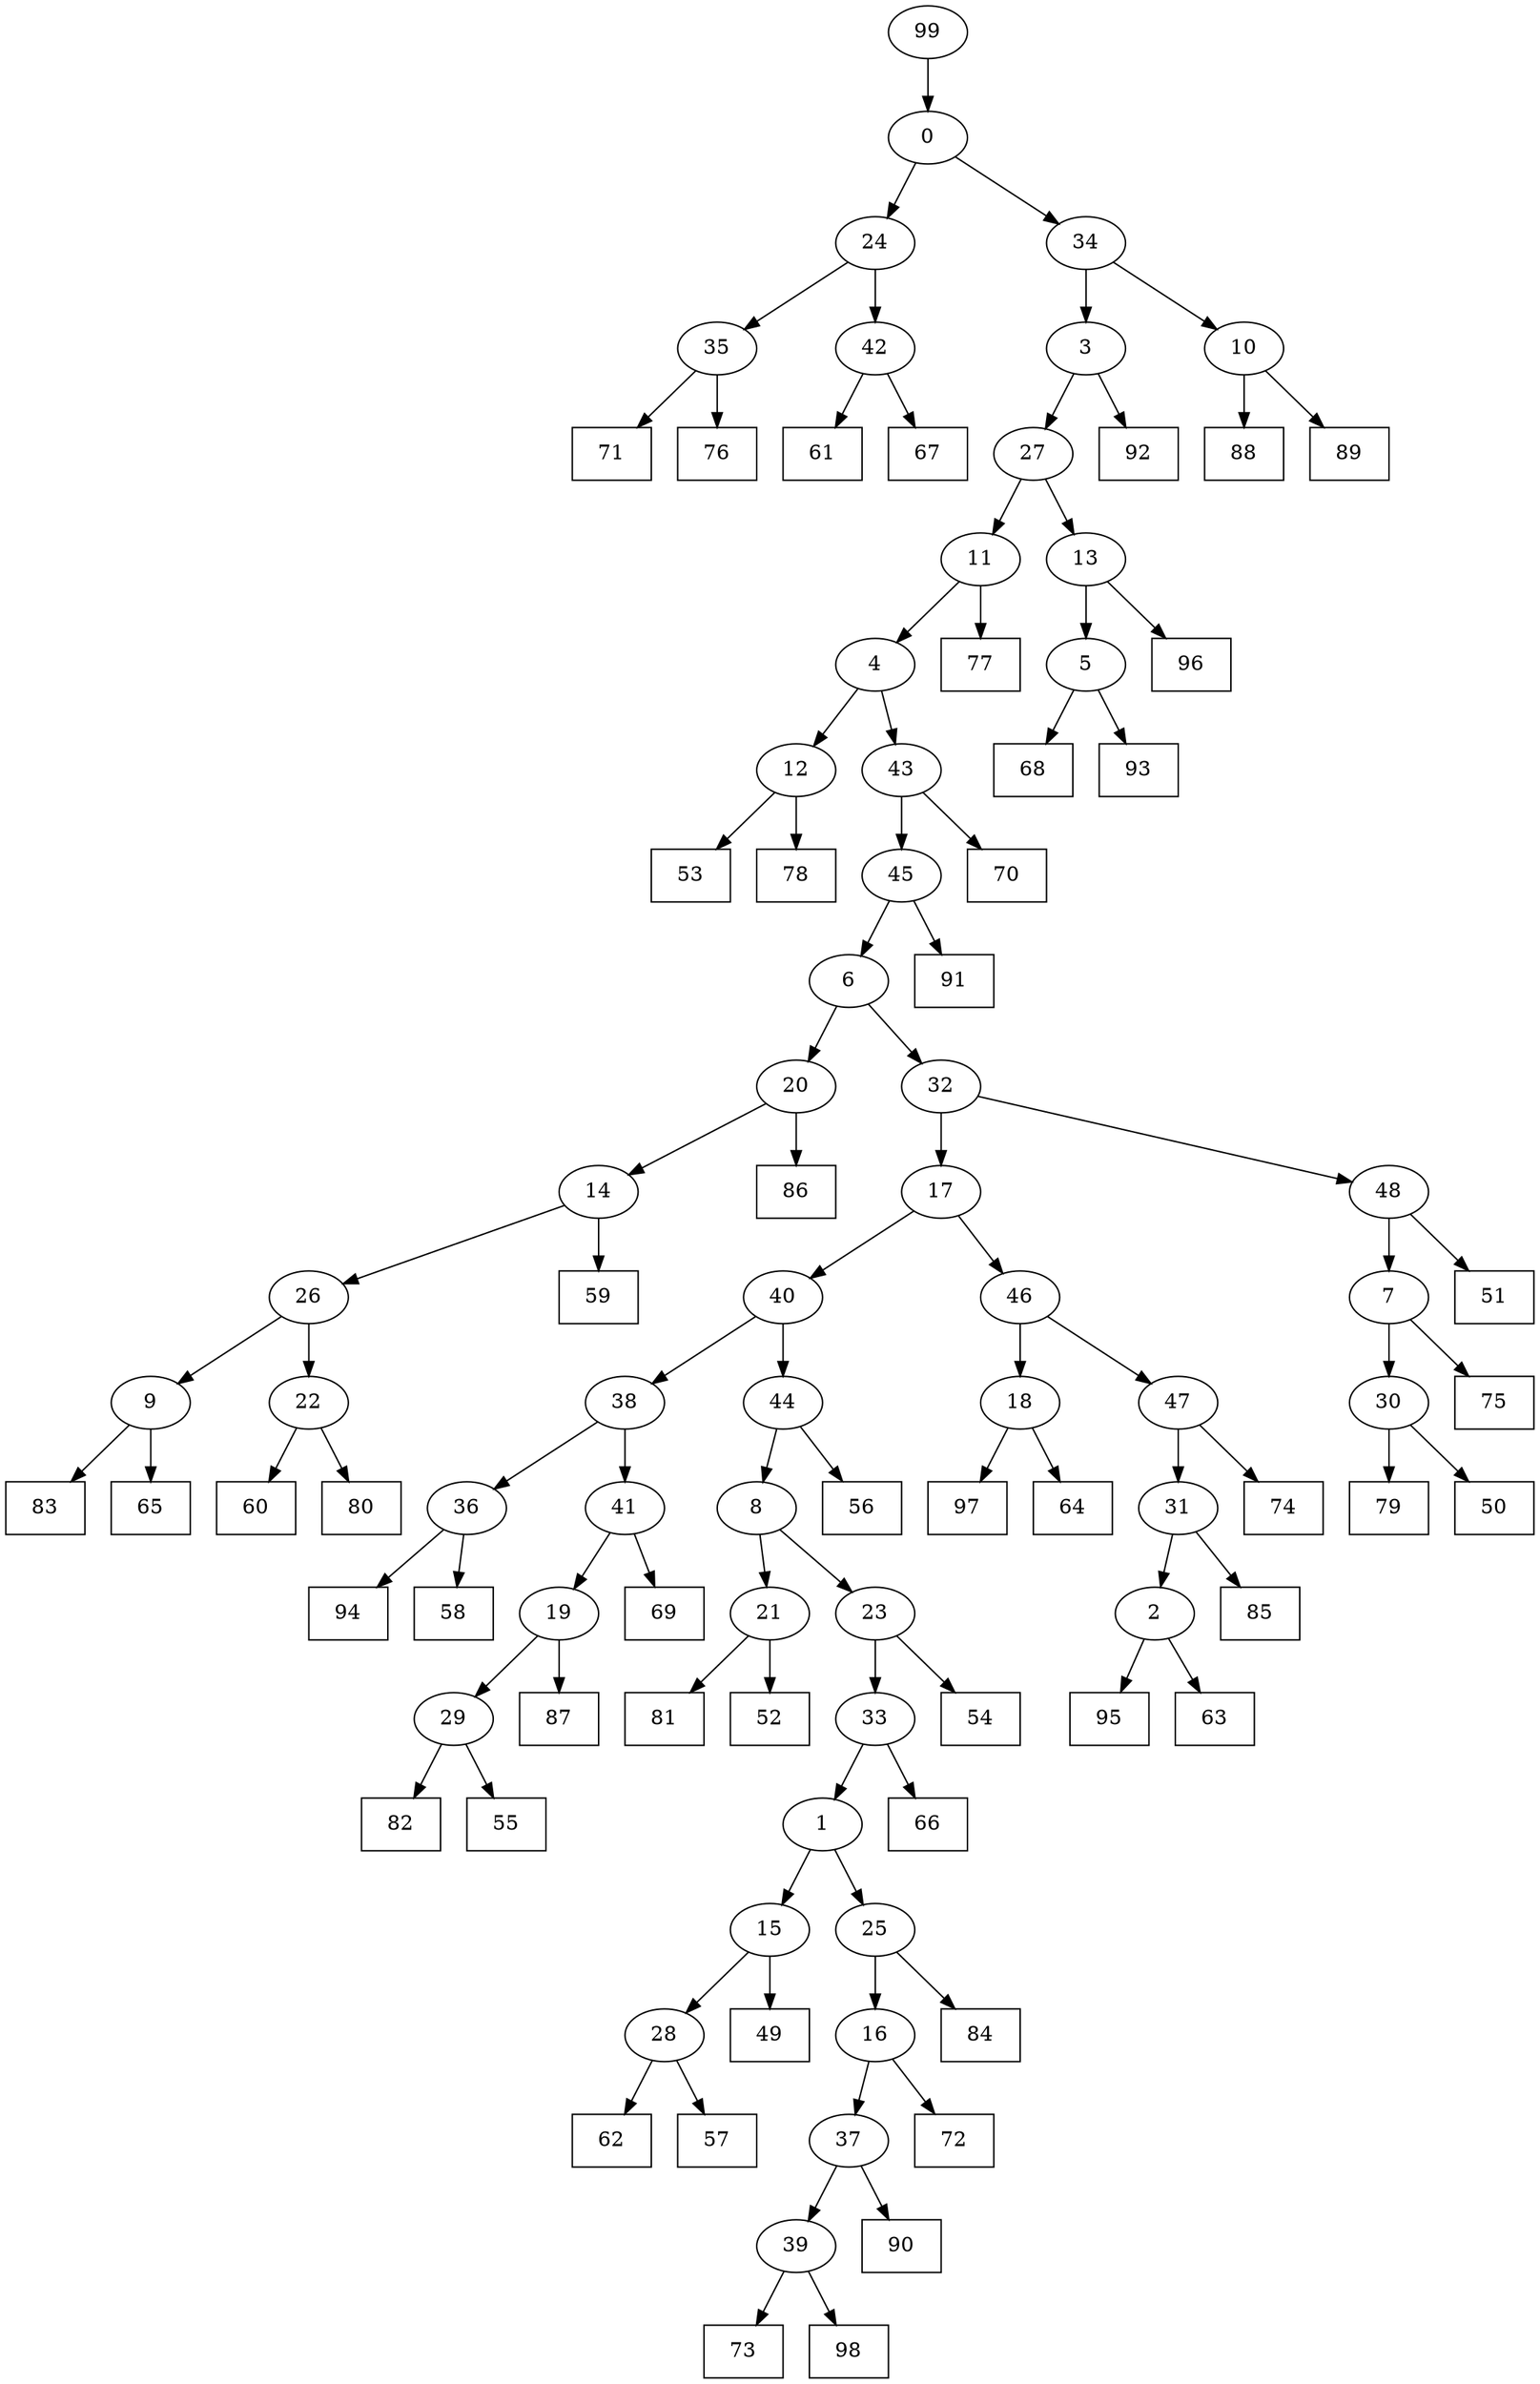 digraph G {
0[label="0"];
1[label="1"];
2[label="2"];
3[label="3"];
4[label="4"];
5[label="5"];
6[label="6"];
7[label="7"];
8[label="8"];
9[label="9"];
10[label="10"];
11[label="11"];
12[label="12"];
13[label="13"];
14[label="14"];
15[label="15"];
16[label="16"];
17[label="17"];
18[label="18"];
19[label="19"];
20[label="20"];
21[label="21"];
22[label="22"];
23[label="23"];
24[label="24"];
25[label="25"];
26[label="26"];
27[label="27"];
28[label="28"];
29[label="29"];
30[label="30"];
31[label="31"];
32[label="32"];
33[label="33"];
34[label="34"];
35[label="35"];
36[label="36"];
37[label="37"];
38[label="38"];
39[label="39"];
40[label="40"];
41[label="41"];
42[label="42"];
43[label="43"];
44[label="44"];
45[label="45"];
46[label="46"];
47[label="47"];
48[label="48"];
49[shape=box,label="66"];
50[shape=box,label="59"];
51[shape=box,label="73"];
52[shape=box,label="75"];
53[shape=box,label="71"];
54[shape=box,label="60"];
55[shape=box,label="84"];
56[shape=box,label="79"];
57[shape=box,label="61"];
58[shape=box,label="62"];
59[shape=box,label="81"];
60[shape=box,label="87"];
61[shape=box,label="95"];
62[shape=box,label="98"];
63[shape=box,label="80"];
64[shape=box,label="83"];
65[shape=box,label="74"];
66[shape=box,label="63"];
67[shape=box,label="90"];
68[shape=box,label="49"];
69[shape=box,label="96"];
70[shape=box,label="69"];
71[shape=box,label="54"];
72[shape=box,label="94"];
73[shape=box,label="70"];
74[shape=box,label="85"];
75[shape=box,label="88"];
76[shape=box,label="56"];
77[shape=box,label="82"];
78[shape=box,label="51"];
79[shape=box,label="50"];
80[shape=box,label="53"];
81[shape=box,label="97"];
82[shape=box,label="58"];
83[shape=box,label="77"];
84[shape=box,label="55"];
85[shape=box,label="68"];
86[shape=box,label="52"];
87[shape=box,label="57"];
88[shape=box,label="64"];
89[shape=box,label="76"];
90[shape=box,label="67"];
91[shape=box,label="78"];
92[shape=box,label="91"];
93[shape=box,label="89"];
94[shape=box,label="92"];
95[shape=box,label="65"];
96[shape=box,label="86"];
97[shape=box,label="72"];
98[shape=box,label="93"];
99[label="99"];
18->88 ;
5->85 ;
5->98 ;
2->66 ;
42->57 ;
41->70 ;
9->95 ;
10->93 ;
47->65 ;
18->81 ;
29->84 ;
48->78 ;
99->0 ;
21->59 ;
13->5 ;
1->15 ;
39->51 ;
6->32 ;
20->96 ;
23->71 ;
8->23 ;
35->53 ;
12->91 ;
43->73 ;
11->83 ;
30->56 ;
20->14 ;
14->50 ;
39->62 ;
3->94 ;
4->43 ;
30->79 ;
2->61 ;
31->74 ;
36->82 ;
7->52 ;
44->76 ;
25->55 ;
16->97 ;
17->40 ;
40->44 ;
44->8 ;
32->17 ;
17->46 ;
11->4 ;
35->89 ;
0->24 ;
24->35 ;
26->9 ;
9->64 ;
43->45 ;
15->68 ;
27->13 ;
13->69 ;
12->80 ;
7->30 ;
45->92 ;
47->31 ;
31->2 ;
32->48 ;
0->34 ;
28->87 ;
24->42 ;
42->90 ;
23->33 ;
33->49 ;
34->3 ;
1->25 ;
25->16 ;
26->22 ;
22->63 ;
38->41 ;
34->10 ;
10->75 ;
46->18 ;
37->67 ;
40->38 ;
33->1 ;
41->19 ;
48->7 ;
15->28 ;
19->60 ;
38->36 ;
36->72 ;
46->47 ;
8->21 ;
21->86 ;
14->26 ;
3->27 ;
27->11 ;
4->12 ;
45->6 ;
6->20 ;
28->58 ;
19->29 ;
29->77 ;
22->54 ;
16->37 ;
37->39 ;
}
